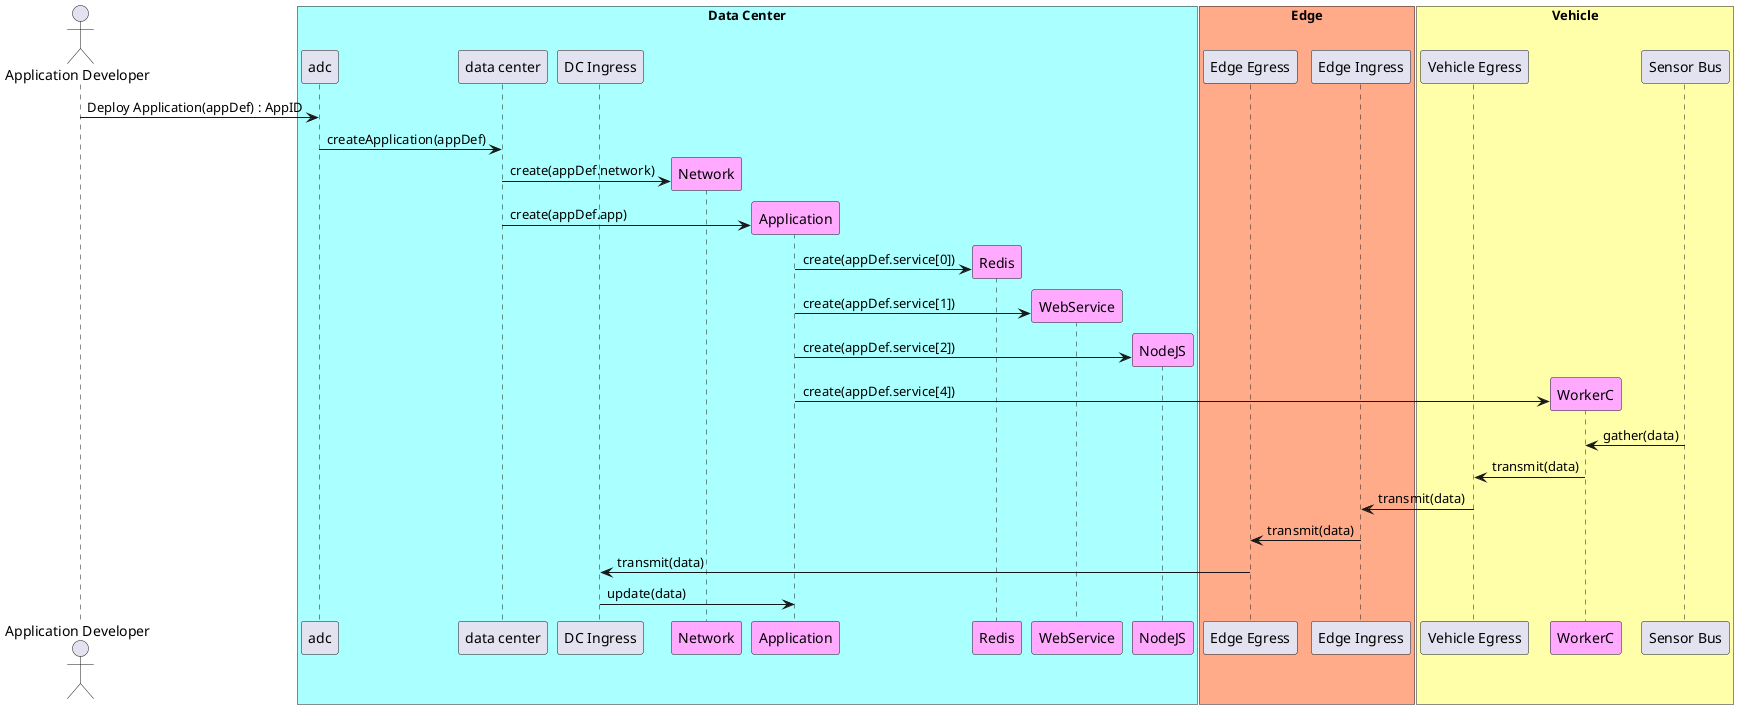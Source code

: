 @startuml
Actor "Application Developer" as dev

box "Data Center" #aaffff
    participant "adc" as S
    participant "data center" as DC
    participant "DC Ingress" as DCI
    dev -> S : Deploy Application(appDef) : AppID
    S -> DC : createApplication(appDef)
    create "Network" as net #ffaaff
    DC -> net : create(appDef.network)
    create "Application" as app #ffaaff
    DC -> app : create(appDef.app)
    create "Redis" as redis #ffaaff
    app -> redis : create(appDef.service[0])
    create "WebService" as web #ffaaff
    app -> web: create(appDef.service[1])
    create "NodeJS" as node #ffaaff
    app -> node: create(appDef.service[2])
end box
box "Edge" #ffaa88
    participant "Edge Egress" as EE
    participant "Edge Ingress" as EI
end box
box "Vehicle" #ffffaa
    participant "Vehicle Egress" as CE
    create WorkerC as workerc #ffaaff
    app -> workerc: create(appDef.service[4])
    participant "Sensor Bus" as CI
end box
CI -> workerc : gather(data)
workerc -> CE : transmit(data)
CE -> EI : transmit(data)
EI -> EE : transmit(data)
EE -> DCI : transmit(data)
DCI -> app : update(data)


@enduml
